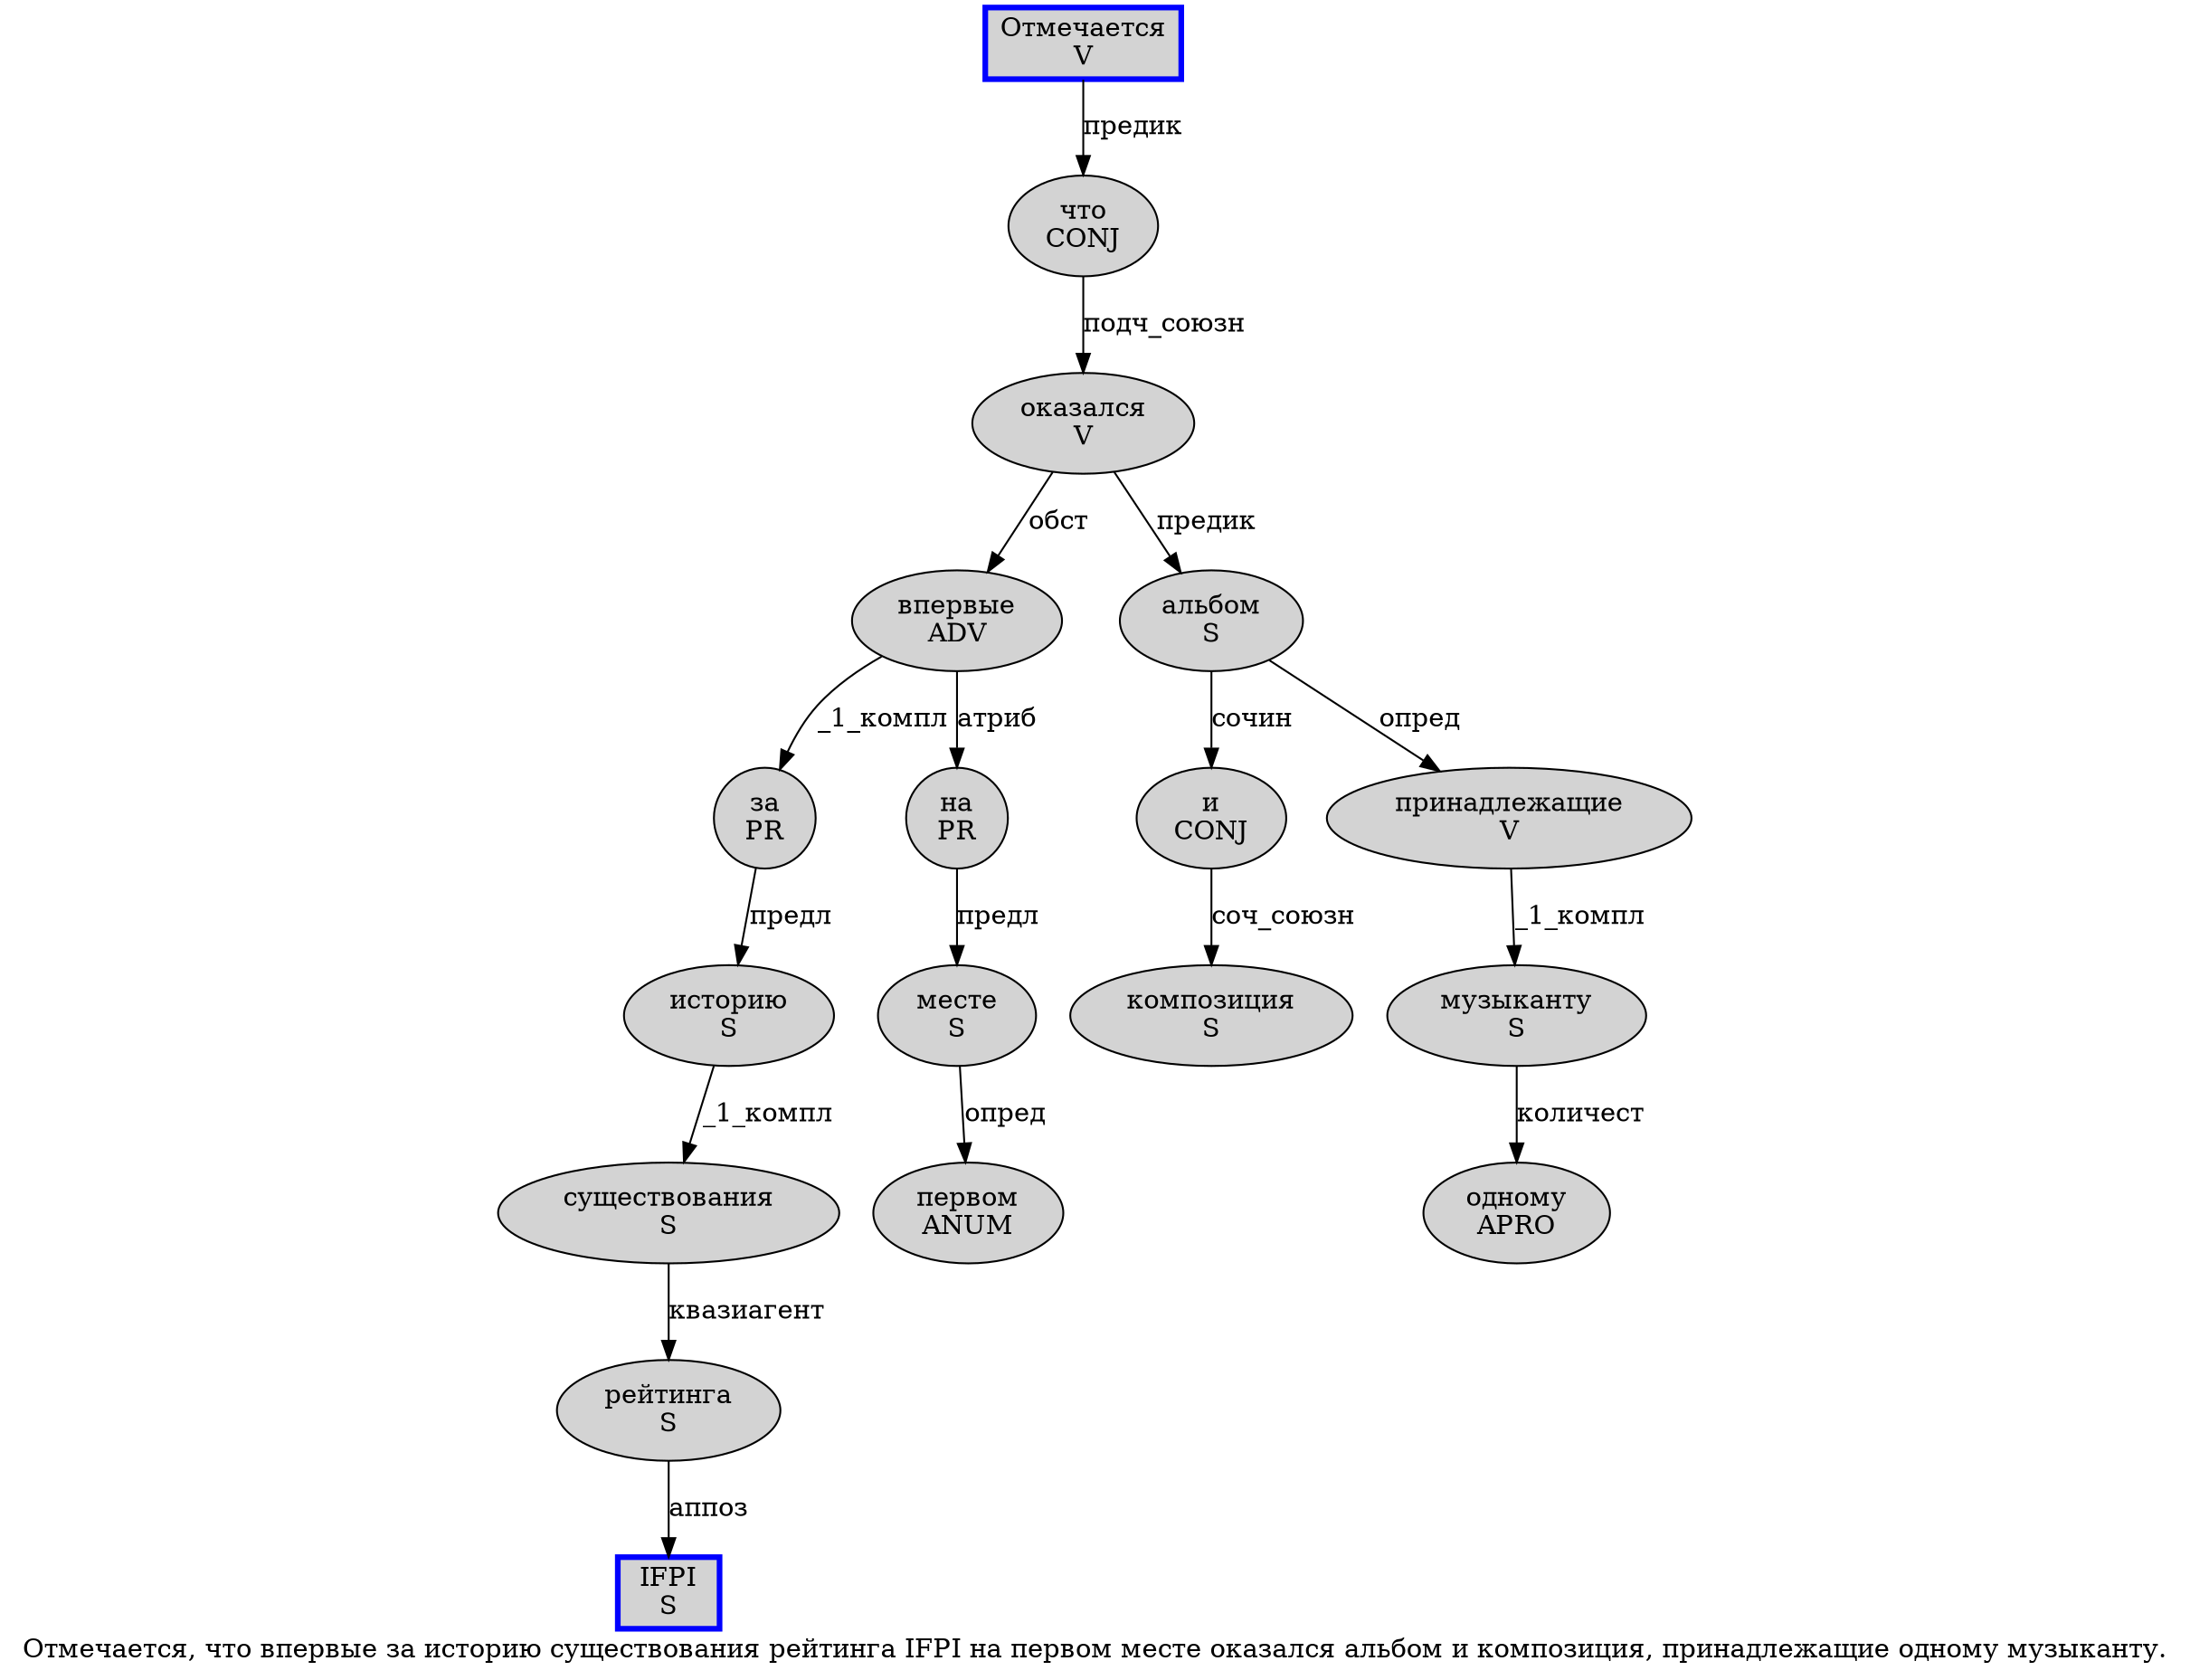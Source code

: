 digraph SENTENCE_1274 {
	graph [label="Отмечается, что впервые за историю существования рейтинга IFPI на первом месте оказался альбом и композиция, принадлежащие одному музыканту."]
	node [style=filled]
		0 [label="Отмечается
V" color=blue fillcolor=lightgray penwidth=3 shape=box]
		2 [label="что
CONJ" color="" fillcolor=lightgray penwidth=1 shape=ellipse]
		3 [label="впервые
ADV" color="" fillcolor=lightgray penwidth=1 shape=ellipse]
		4 [label="за
PR" color="" fillcolor=lightgray penwidth=1 shape=ellipse]
		5 [label="историю
S" color="" fillcolor=lightgray penwidth=1 shape=ellipse]
		6 [label="существования
S" color="" fillcolor=lightgray penwidth=1 shape=ellipse]
		7 [label="рейтинга
S" color="" fillcolor=lightgray penwidth=1 shape=ellipse]
		8 [label="IFPI
S" color=blue fillcolor=lightgray penwidth=3 shape=box]
		9 [label="на
PR" color="" fillcolor=lightgray penwidth=1 shape=ellipse]
		10 [label="первом
ANUM" color="" fillcolor=lightgray penwidth=1 shape=ellipse]
		11 [label="месте
S" color="" fillcolor=lightgray penwidth=1 shape=ellipse]
		12 [label="оказался
V" color="" fillcolor=lightgray penwidth=1 shape=ellipse]
		13 [label="альбом
S" color="" fillcolor=lightgray penwidth=1 shape=ellipse]
		14 [label="и
CONJ" color="" fillcolor=lightgray penwidth=1 shape=ellipse]
		15 [label="композиция
S" color="" fillcolor=lightgray penwidth=1 shape=ellipse]
		17 [label="принадлежащие
V" color="" fillcolor=lightgray penwidth=1 shape=ellipse]
		18 [label="одному
APRO" color="" fillcolor=lightgray penwidth=1 shape=ellipse]
		19 [label="музыканту
S" color="" fillcolor=lightgray penwidth=1 shape=ellipse]
			12 -> 3 [label="обст"]
			12 -> 13 [label="предик"]
			3 -> 4 [label="_1_компл"]
			3 -> 9 [label="атриб"]
			11 -> 10 [label="опред"]
			7 -> 8 [label="аппоз"]
			13 -> 14 [label="сочин"]
			13 -> 17 [label="опред"]
			19 -> 18 [label="количест"]
			14 -> 15 [label="соч_союзн"]
			4 -> 5 [label="предл"]
			6 -> 7 [label="квазиагент"]
			17 -> 19 [label="_1_компл"]
			9 -> 11 [label="предл"]
			2 -> 12 [label="подч_союзн"]
			5 -> 6 [label="_1_компл"]
			0 -> 2 [label="предик"]
}